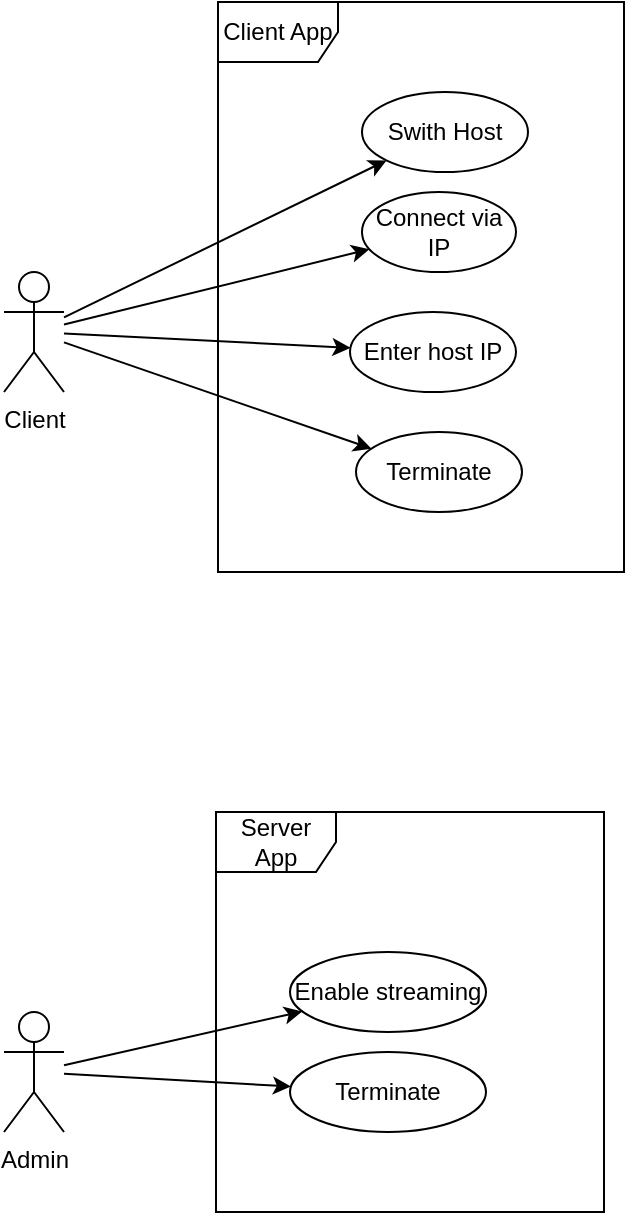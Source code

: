 <mxfile version="10.6.5" type="device"><diagram id="6ijY6bGoU6awMq0s2tco" name="Page-1"><mxGraphModel dx="1024" dy="1721" grid="1" gridSize="10" guides="1" tooltips="1" connect="1" arrows="1" fold="1" page="1" pageScale="1" pageWidth="827" pageHeight="1169" math="0" shadow="0"><root><mxCell id="0"/><mxCell id="1" parent="0"/><mxCell id="ATGcaHfIeCje_gnW2ZY7-24" style="edgeStyle=none;rounded=0;orthogonalLoop=1;jettySize=auto;html=1;endArrow=classic;endFill=1;" edge="1" parent="1" source="ATGcaHfIeCje_gnW2ZY7-21" target="ATGcaHfIeCje_gnW2ZY7-23"><mxGeometry relative="1" as="geometry"/></mxCell><mxCell id="ATGcaHfIeCje_gnW2ZY7-26" style="edgeStyle=none;rounded=0;orthogonalLoop=1;jettySize=auto;html=1;endArrow=classic;endFill=1;" edge="1" parent="1" source="ATGcaHfIeCje_gnW2ZY7-21" target="ATGcaHfIeCje_gnW2ZY7-25"><mxGeometry relative="1" as="geometry"/></mxCell><mxCell id="ATGcaHfIeCje_gnW2ZY7-29" style="edgeStyle=none;rounded=0;orthogonalLoop=1;jettySize=auto;html=1;endArrow=classic;endFill=1;" edge="1" parent="1" source="ATGcaHfIeCje_gnW2ZY7-21" target="ATGcaHfIeCje_gnW2ZY7-27"><mxGeometry relative="1" as="geometry"/></mxCell><mxCell id="ATGcaHfIeCje_gnW2ZY7-30" style="edgeStyle=none;rounded=0;orthogonalLoop=1;jettySize=auto;html=1;endArrow=classic;endFill=1;" edge="1" parent="1" source="ATGcaHfIeCje_gnW2ZY7-21" target="ATGcaHfIeCje_gnW2ZY7-28"><mxGeometry relative="1" as="geometry"/></mxCell><mxCell id="ATGcaHfIeCje_gnW2ZY7-21" value="Client" style="shape=umlActor;html=1;verticalLabelPosition=bottom;verticalAlign=top;align=center;" vertex="1" parent="1"><mxGeometry x="20" y="-1020" width="30" height="60" as="geometry"/></mxCell><mxCell id="ATGcaHfIeCje_gnW2ZY7-23" value="Connect via IP" style="ellipse;whiteSpace=wrap;html=1;" vertex="1" parent="1"><mxGeometry x="199" y="-1060" width="77" height="40" as="geometry"/></mxCell><mxCell id="ATGcaHfIeCje_gnW2ZY7-25" value="Enter host IP" style="ellipse;whiteSpace=wrap;html=1;" vertex="1" parent="1"><mxGeometry x="193" y="-1000" width="83" height="40" as="geometry"/></mxCell><mxCell id="ATGcaHfIeCje_gnW2ZY7-27" value="Swith Host" style="ellipse;whiteSpace=wrap;html=1;" vertex="1" parent="1"><mxGeometry x="199" y="-1110" width="83" height="40" as="geometry"/></mxCell><mxCell id="ATGcaHfIeCje_gnW2ZY7-28" value="Terminate" style="ellipse;whiteSpace=wrap;html=1;" vertex="1" parent="1"><mxGeometry x="196" y="-940" width="83" height="40" as="geometry"/></mxCell><mxCell id="ATGcaHfIeCje_gnW2ZY7-33" value="Client App" style="shape=umlFrame;whiteSpace=wrap;html=1;fillColor=#ffffff;swimlaneFillColor=none;strokeColor=#000000;comic=0;" vertex="1" parent="1"><mxGeometry x="127" y="-1155" width="203" height="285" as="geometry"/></mxCell><mxCell id="ATGcaHfIeCje_gnW2ZY7-41" style="edgeStyle=none;rounded=0;orthogonalLoop=1;jettySize=auto;html=1;endArrow=classic;endFill=1;" edge="1" parent="1" source="ATGcaHfIeCje_gnW2ZY7-34" target="ATGcaHfIeCje_gnW2ZY7-39"><mxGeometry relative="1" as="geometry"/></mxCell><mxCell id="ATGcaHfIeCje_gnW2ZY7-42" style="edgeStyle=none;rounded=0;orthogonalLoop=1;jettySize=auto;html=1;endArrow=classic;endFill=1;" edge="1" parent="1" source="ATGcaHfIeCje_gnW2ZY7-34" target="ATGcaHfIeCje_gnW2ZY7-40"><mxGeometry relative="1" as="geometry"/></mxCell><mxCell id="ATGcaHfIeCje_gnW2ZY7-34" value="Admin" style="shape=umlActor;verticalLabelPosition=bottom;labelBackgroundColor=#ffffff;verticalAlign=top;html=1;comic=0;strokeColor=#000000;fillColor=#ffffff;" vertex="1" parent="1"><mxGeometry x="20" y="-650" width="30" height="60" as="geometry"/></mxCell><mxCell id="ATGcaHfIeCje_gnW2ZY7-39" value="Enable streaming" style="ellipse;whiteSpace=wrap;html=1;comic=0;strokeColor=#000000;fillColor=#ffffff;" vertex="1" parent="1"><mxGeometry x="163" y="-680" width="98" height="40" as="geometry"/></mxCell><mxCell id="ATGcaHfIeCje_gnW2ZY7-40" value="Terminate" style="ellipse;whiteSpace=wrap;html=1;comic=0;strokeColor=#000000;fillColor=#ffffff;" vertex="1" parent="1"><mxGeometry x="163" y="-630" width="98" height="40" as="geometry"/></mxCell><mxCell id="ATGcaHfIeCje_gnW2ZY7-43" value="Server App" style="shape=umlFrame;whiteSpace=wrap;html=1;comic=0;strokeColor=#000000;fillColor=#ffffff;" vertex="1" parent="1"><mxGeometry x="126" y="-750" width="194" height="200" as="geometry"/></mxCell></root></mxGraphModel></diagram></mxfile>